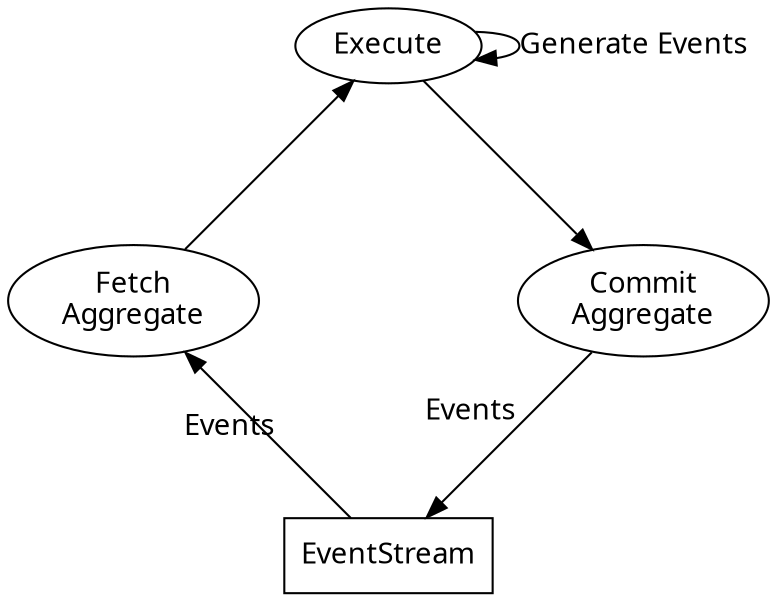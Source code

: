 digraph commands {
        layout=circo
        edge [labelfloat=true fontname="sans-serif"];
        node [fontname="sans-serif"];
        
        EventStream [shape=box]
        FetchAggregate [label="Fetch\nAggregate"]
        EventStream -> FetchAggregate [label="Events"]
        FetchAggregate -> Execute
        Execute -> Execute [label="Generate Events"]
        Execute
        Execute -> Commit
        Commit [label="Commit\nAggregate"]
        Commit -> EventStream [label="Events"]
}